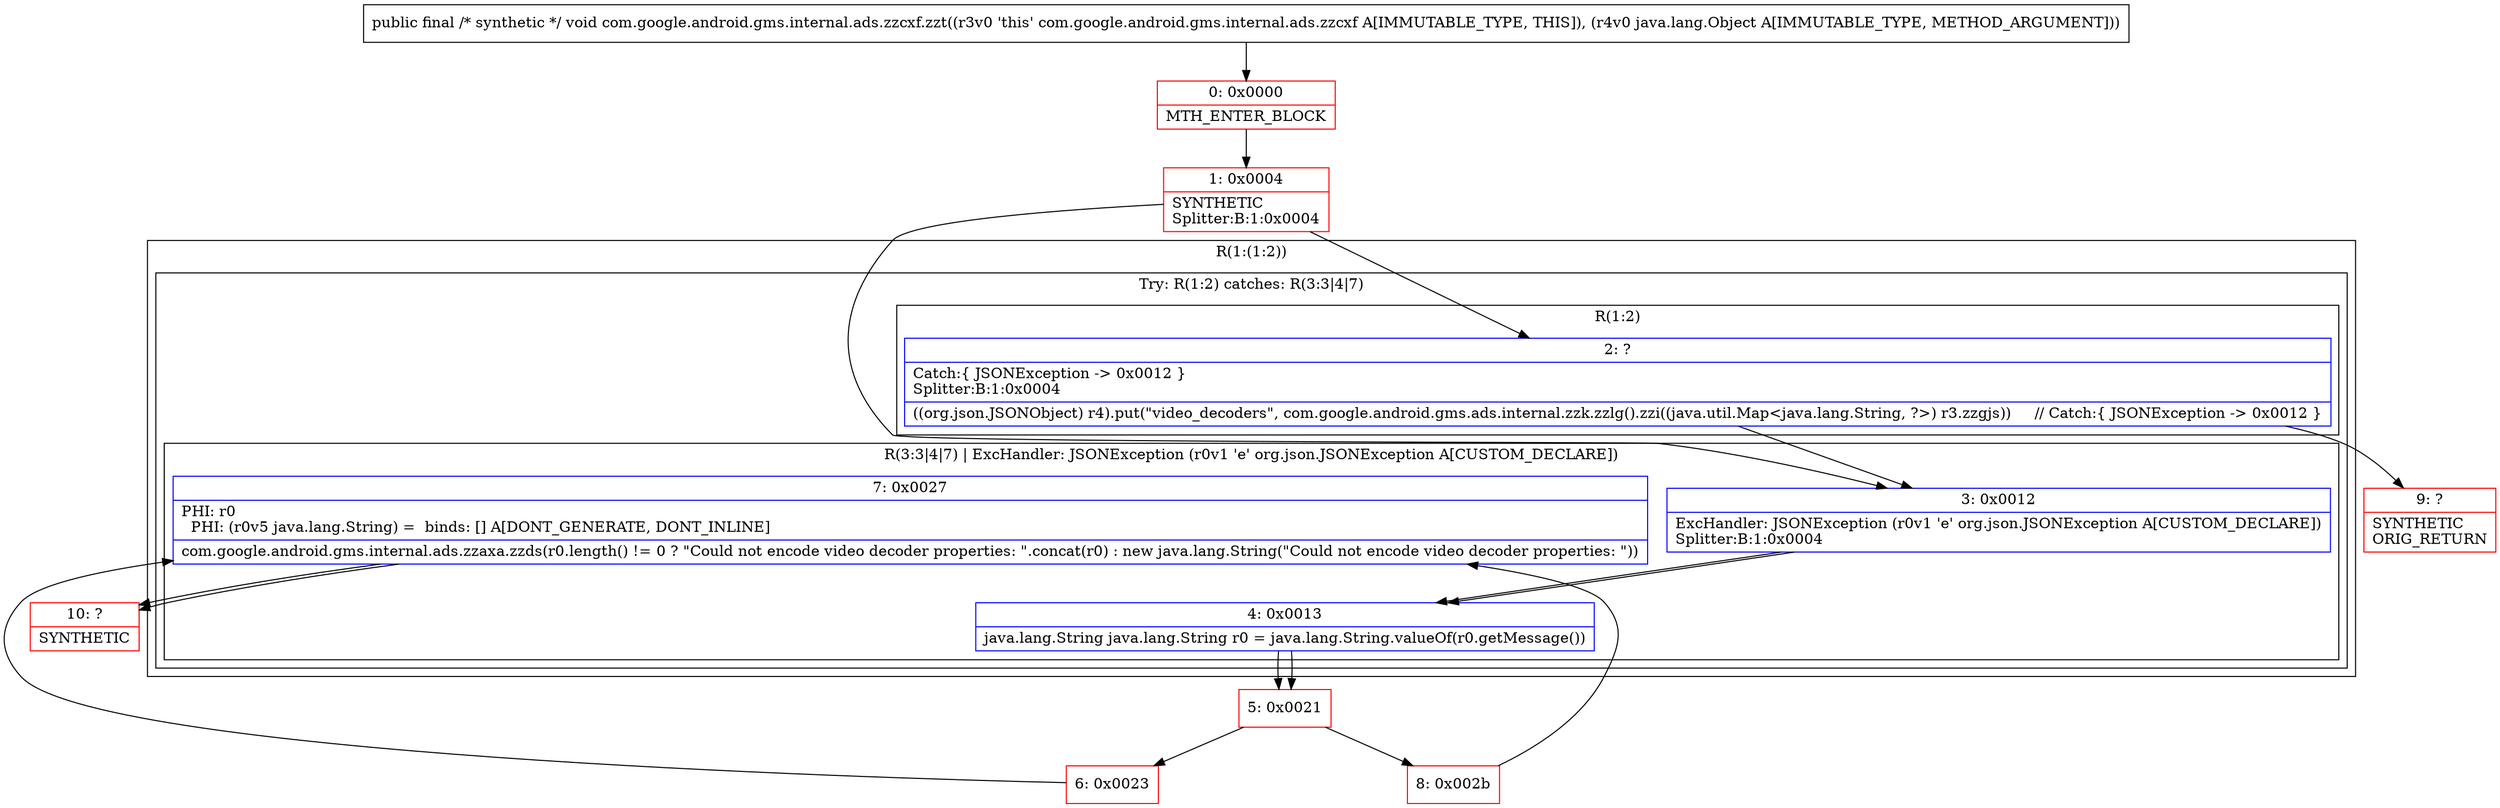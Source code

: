digraph "CFG forcom.google.android.gms.internal.ads.zzcxf.zzt(Ljava\/lang\/Object;)V" {
subgraph cluster_Region_1556745668 {
label = "R(1:(1:2))";
node [shape=record,color=blue];
subgraph cluster_TryCatchRegion_939969412 {
label = "Try: R(1:2) catches: R(3:3|4|7)";
node [shape=record,color=blue];
subgraph cluster_Region_1589030789 {
label = "R(1:2)";
node [shape=record,color=blue];
Node_2 [shape=record,label="{2\:\ ?|Catch:\{ JSONException \-\> 0x0012 \}\lSplitter:B:1:0x0004\l|((org.json.JSONObject) r4).put(\"video_decoders\", com.google.android.gms.ads.internal.zzk.zzlg().zzi((java.util.Map\<java.lang.String, ?\>) r3.zzgjs))     \/\/ Catch:\{ JSONException \-\> 0x0012 \}\l}"];
}
subgraph cluster_Region_989562276 {
label = "R(3:3|4|7) | ExcHandler: JSONException (r0v1 'e' org.json.JSONException A[CUSTOM_DECLARE])\l";
node [shape=record,color=blue];
Node_3 [shape=record,label="{3\:\ 0x0012|ExcHandler: JSONException (r0v1 'e' org.json.JSONException A[CUSTOM_DECLARE])\lSplitter:B:1:0x0004\l}"];
Node_4 [shape=record,label="{4\:\ 0x0013|java.lang.String java.lang.String r0 = java.lang.String.valueOf(r0.getMessage())\l}"];
Node_7 [shape=record,label="{7\:\ 0x0027|PHI: r0 \l  PHI: (r0v5 java.lang.String) =  binds: [] A[DONT_GENERATE, DONT_INLINE]\l|com.google.android.gms.internal.ads.zzaxa.zzds(r0.length() != 0 ? \"Could not encode video decoder properties: \".concat(r0) : new java.lang.String(\"Could not encode video decoder properties: \"))\l}"];
}
}
}
subgraph cluster_Region_989562276 {
label = "R(3:3|4|7) | ExcHandler: JSONException (r0v1 'e' org.json.JSONException A[CUSTOM_DECLARE])\l";
node [shape=record,color=blue];
Node_3 [shape=record,label="{3\:\ 0x0012|ExcHandler: JSONException (r0v1 'e' org.json.JSONException A[CUSTOM_DECLARE])\lSplitter:B:1:0x0004\l}"];
Node_4 [shape=record,label="{4\:\ 0x0013|java.lang.String java.lang.String r0 = java.lang.String.valueOf(r0.getMessage())\l}"];
Node_7 [shape=record,label="{7\:\ 0x0027|PHI: r0 \l  PHI: (r0v5 java.lang.String) =  binds: [] A[DONT_GENERATE, DONT_INLINE]\l|com.google.android.gms.internal.ads.zzaxa.zzds(r0.length() != 0 ? \"Could not encode video decoder properties: \".concat(r0) : new java.lang.String(\"Could not encode video decoder properties: \"))\l}"];
}
Node_0 [shape=record,color=red,label="{0\:\ 0x0000|MTH_ENTER_BLOCK\l}"];
Node_1 [shape=record,color=red,label="{1\:\ 0x0004|SYNTHETIC\lSplitter:B:1:0x0004\l}"];
Node_5 [shape=record,color=red,label="{5\:\ 0x0021}"];
Node_6 [shape=record,color=red,label="{6\:\ 0x0023}"];
Node_8 [shape=record,color=red,label="{8\:\ 0x002b}"];
Node_9 [shape=record,color=red,label="{9\:\ ?|SYNTHETIC\lORIG_RETURN\l}"];
Node_10 [shape=record,color=red,label="{10\:\ ?|SYNTHETIC\l}"];
MethodNode[shape=record,label="{public final \/* synthetic *\/ void com.google.android.gms.internal.ads.zzcxf.zzt((r3v0 'this' com.google.android.gms.internal.ads.zzcxf A[IMMUTABLE_TYPE, THIS]), (r4v0 java.lang.Object A[IMMUTABLE_TYPE, METHOD_ARGUMENT])) }"];
MethodNode -> Node_0;
Node_2 -> Node_3;
Node_2 -> Node_9;
Node_3 -> Node_4;
Node_4 -> Node_5;
Node_7 -> Node_10;
Node_3 -> Node_4;
Node_4 -> Node_5;
Node_7 -> Node_10;
Node_0 -> Node_1;
Node_1 -> Node_2;
Node_1 -> Node_3;
Node_5 -> Node_6;
Node_5 -> Node_8;
Node_6 -> Node_7;
Node_8 -> Node_7;
}

